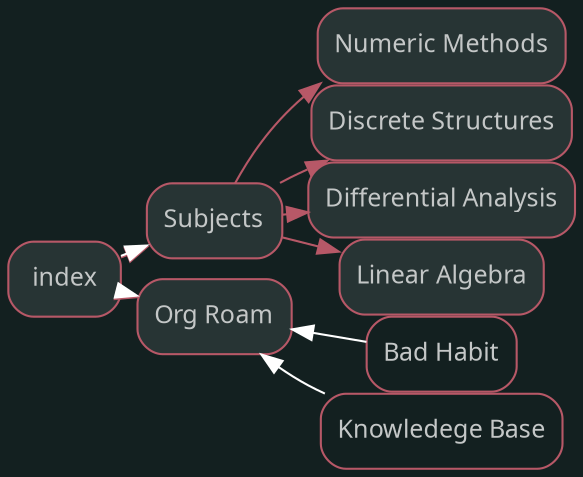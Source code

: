 digraph "index" {graph [nodesep=0,ranksep=0,rankdir="LR",bgcolor="#132020"];node [shape="rectangle",style="rounded,filled",fontname="sans",fontsize="12px",labelfontname="sans",color="#b75867",fillcolor="#273434",fontcolor="#c4c7c7"];"index" [label="index",tooltip="index",URL="/Knowledge/index.html",target="_parent"];"Subjects" [label="Subjects",tooltip="Subjects",URL="/Knowledge/Subjects.html",target="_parent"];"Org Roam" [label="Org Roam",tooltip="Org Roam",URL="/Knowledge/Org Roam.html",target="_parent"];subgraph "Forward index" {edge [color="#b75867"];"index" -> "Subjects";"index" -> "Org Roam";}
node [shape="rectangle",style="rounded",fontname="sans",fontsize="12px",labelfontname="sans",color="#b75867",fillcolor="#FFFFFF",fontcolor="#c4c7c7"];subgraph "Backward index" {edge [dir="back",color="#FFFFFF"];}node [shape="rectangle",style="rounded,filled",fontname="sans",fontsize="12px",labelfontname="sans",color="#b75867",fillcolor="#273434",fontcolor="#c4c7c7"];"Subjects" [label="Subjects",tooltip="Subjects",URL="/Knowledge/Subjects.html",target="_parent"];"Numeric Methods" [label="Numeric Methods",tooltip="Numeric Methods",URL="/Knowledge/Numeric Methods.html",target="_parent"];"Discrete Structures" [label="Discrete Structures",tooltip="Discrete Structures",URL="/Knowledge/Discrete Structures.html",target="_parent"];"Differential Analysis" [label="Differential Analysis",tooltip="Differential Analysis",URL="/Knowledge/Differential Analysis.html",target="_parent"];"Linear Algebra" [label="Linear Algebra",tooltip="Linear Algebra",URL="/Knowledge/Linear Algebra.html",target="_parent"];subgraph "Forward Subjects" {edge [color="#b75867"];"Subjects" -> "Numeric Methods";"Subjects" -> "Discrete Structures";"Subjects" -> "Differential Analysis";"Subjects" -> "Linear Algebra";}
node [shape="rectangle",style="rounded",fontname="sans",fontsize="12px",labelfontname="sans",color="#b75867",fillcolor="#FFFFFF",fontcolor="#c4c7c7"];"index" [label="index",tooltip="index",URL="/Knowledge/index.html",target="_parent"];subgraph "Backward Subjects" {edge [dir="back",color="#FFFFFF"];"Subjects" -> "index";}node [shape="rectangle",style="rounded,filled",fontname="sans",fontsize="12px",labelfontname="sans",color="#b75867",fillcolor="#273434",fontcolor="#c4c7c7"];"Org Roam" [label="Org Roam",tooltip="Org Roam",URL="/Knowledge/Org Roam.html",target="_parent"];subgraph "Forward Org Roam" {edge [color="#b75867"];}
node [shape="rectangle",style="rounded",fontname="sans",fontsize="12px",labelfontname="sans",color="#b75867",fillcolor="#FFFFFF",fontcolor="#c4c7c7"];"Bad Habit" [label="Bad Habit",tooltip="Bad Habit",URL="/Knowledge/Bad Habit.html",target="_parent"];"index" [label="index",tooltip="index",URL="/Knowledge/index.html",target="_parent"];"Knowledege Base" [label="Knowledege Base",tooltip="Knowledege Base",URL="/Knowledge/Knowledege Base.html",target="_parent"];subgraph "Backward Org Roam" {edge [dir="back",color="#FFFFFF"];"Org Roam" -> "Bad Habit";"Org Roam" -> "index";"Org Roam" -> "Knowledege Base";}}